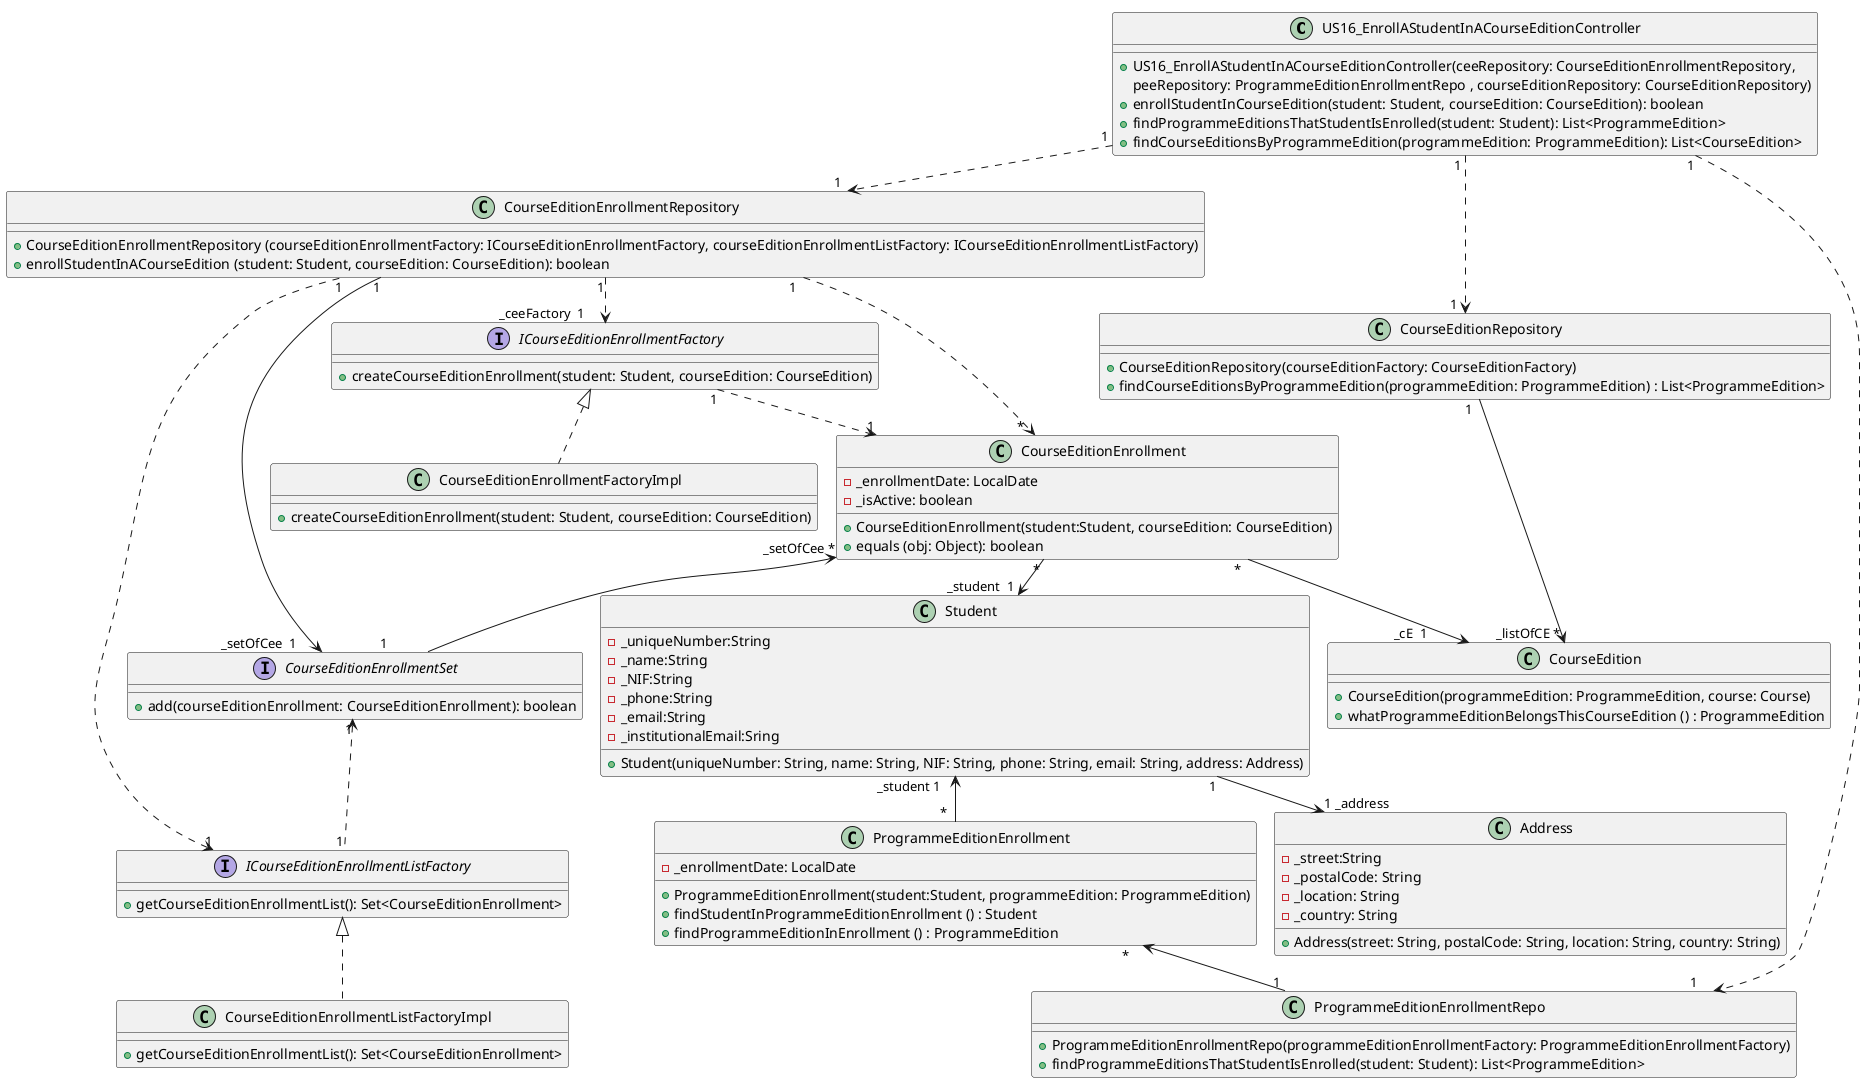 @startuml
!pragma layout smetana

class US16_EnrollAStudentInACourseEditionController {
    +US16_EnrollAStudentInACourseEditionController(ceeRepository: CourseEditionEnrollmentRepository,
    peeRepository: ProgrammeEditionEnrollmentRepo , courseEditionRepository: CourseEditionRepository)
    +enrollStudentInCourseEdition(student: Student, courseEdition: CourseEdition): boolean
    +findProgrammeEditionsThatStudentIsEnrolled(student: Student): List<ProgrammeEdition>
    +findCourseEditionsByProgrammeEdition(programmeEdition: ProgrammeEdition): List<CourseEdition>
}

class CourseEditionEnrollmentFactoryImpl{
    +createCourseEditionEnrollment(student: Student, courseEdition: CourseEdition)
}

class CourseEditionEnrollment {
    -_enrollmentDate: LocalDate
    - _isActive: boolean
    +CourseEditionEnrollment(student:Student, courseEdition: CourseEdition)
    +equals (obj: Object): boolean
}

interface ICourseEditionEnrollmentListFactory{
    +getCourseEditionEnrollmentList(): Set<CourseEditionEnrollment>
}

class CourseEditionEnrollmentListFactoryImpl {
    +getCourseEditionEnrollmentList(): Set<CourseEditionEnrollment>
}

interface ICourseEditionEnrollmentFactory{
    +createCourseEditionEnrollment(student: Student, courseEdition: CourseEdition)
}

class CourseEditionEnrollmentRepository {
    +CourseEditionEnrollmentRepository (courseEditionEnrollmentFactory: ICourseEditionEnrollmentFactory, courseEditionEnrollmentListFactory: ICourseEditionEnrollmentListFactory)
    +enrollStudentInACourseEdition (student: Student, courseEdition: CourseEdition): boolean
}

class ProgrammeEditionEnrollment {
    -_enrollmentDate: LocalDate
    +ProgrammeEditionEnrollment(student:Student, programmeEdition: ProgrammeEdition)
    +findStudentInProgrammeEditionEnrollment () : Student
    +findProgrammeEditionInEnrollment () : ProgrammeEdition
}

interface CourseEditionEnrollmentSet {
    +add(courseEditionEnrollment: CourseEditionEnrollment): boolean
}

class ProgrammeEditionEnrollmentRepo {
    +ProgrammeEditionEnrollmentRepo(programmeEditionEnrollmentFactory: ProgrammeEditionEnrollmentFactory)
    +findProgrammeEditionsThatStudentIsEnrolled(student: Student): List<ProgrammeEdition>
}

class Student {
    -_uniqueNumber:String
    -_name:String
    -_NIF:String
    -_phone:String
    -_email:String
    -_institutionalEmail:Sring
    +Student(uniqueNumber: String, name: String, NIF: String, phone: String, email: String, address: Address)
}

class Address {
     -_street:String
     -_postalCode: String
     -_location: String
     -_country: String
     +Address(street: String, postalCode: String, location: String, country: String)
}

class CourseEdition {
    +CourseEdition(programmeEdition: ProgrammeEdition, course: Course)
    +whatProgrammeEditionBelongsThisCourseEdition () : ProgrammeEdition
}

class CourseEditionRepository {
    +CourseEditionRepository(courseEditionFactory: CourseEditionFactory)
    +findCourseEditionsByProgrammeEdition(programmeEdition: ProgrammeEdition) : List<ProgrammeEdition>
}

CourseEdition "_listOfCE * " <-u- "1  " CourseEditionRepository
Student "  _student  1 " <-u- " * " CourseEditionEnrollment
CourseEditionEnrollment "    *  " --> "    _cE  1            " CourseEdition
ProgrammeEditionEnrollment "      *  " -u-> "_student 1    " Student
ProgrammeEditionEnrollment " *    " <-- "1 " ProgrammeEditionEnrollmentRepo
US16_EnrollAStudentInACourseEditionController "1 "..> "1  " CourseEditionRepository
US16_EnrollAStudentInACourseEditionController "1"..> "1     " ProgrammeEditionEnrollmentRepo
US16_EnrollAStudentInACourseEditionController "1 "..> "  1  " CourseEditionEnrollmentRepository
Address "1 _address            " <-u- "  1" Student
CourseEditionEnrollmentSet "   1            " -u->  "_setOfCee *" CourseEditionEnrollment
CourseEditionEnrollmentRepository " 1" -u-> "_setOfCee  1       " CourseEditionEnrollmentSet
CourseEditionEnrollmentRepository"   1  " ..> " *   "CourseEditionEnrollment
ICourseEditionEnrollmentFactory <|.. CourseEditionEnrollmentFactoryImpl
ICourseEditionEnrollmentListFactory <|.. CourseEditionEnrollmentListFactoryImpl
CourseEditionEnrollmentRepository "1" .u.> "1" ICourseEditionEnrollmentListFactory
CourseEditionEnrollmentRepository "1" ..> "_ceeFactory  1      " ICourseEditionEnrollmentFactory
ICourseEditionEnrollmentFactory "1" ..> "1" CourseEditionEnrollment
ICourseEditionEnrollmentListFactory "1" .u.> "1" CourseEditionEnrollmentSet

@enduml